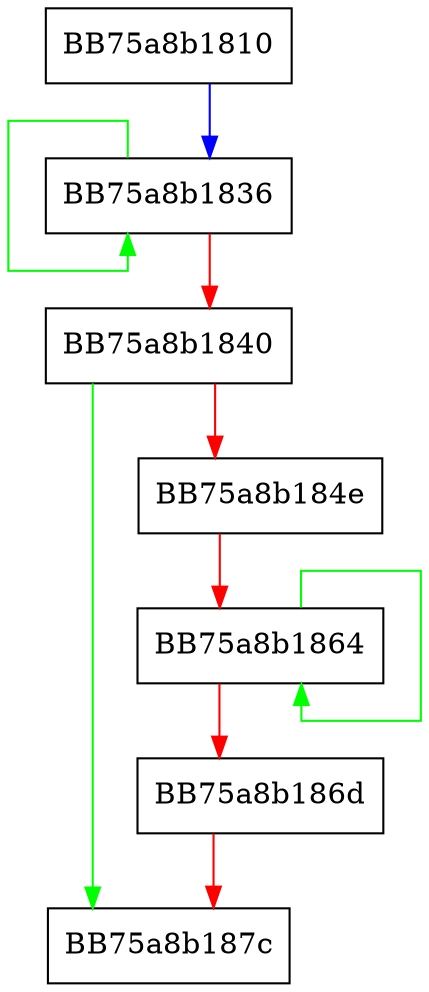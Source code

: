 digraph _Do_call {
  node [shape="box"];
  graph [splines=ortho];
  BB75a8b1810 -> BB75a8b1836 [color="blue"];
  BB75a8b1836 -> BB75a8b1836 [color="green"];
  BB75a8b1836 -> BB75a8b1840 [color="red"];
  BB75a8b1840 -> BB75a8b187c [color="green"];
  BB75a8b1840 -> BB75a8b184e [color="red"];
  BB75a8b184e -> BB75a8b1864 [color="red"];
  BB75a8b1864 -> BB75a8b1864 [color="green"];
  BB75a8b1864 -> BB75a8b186d [color="red"];
  BB75a8b186d -> BB75a8b187c [color="red"];
}